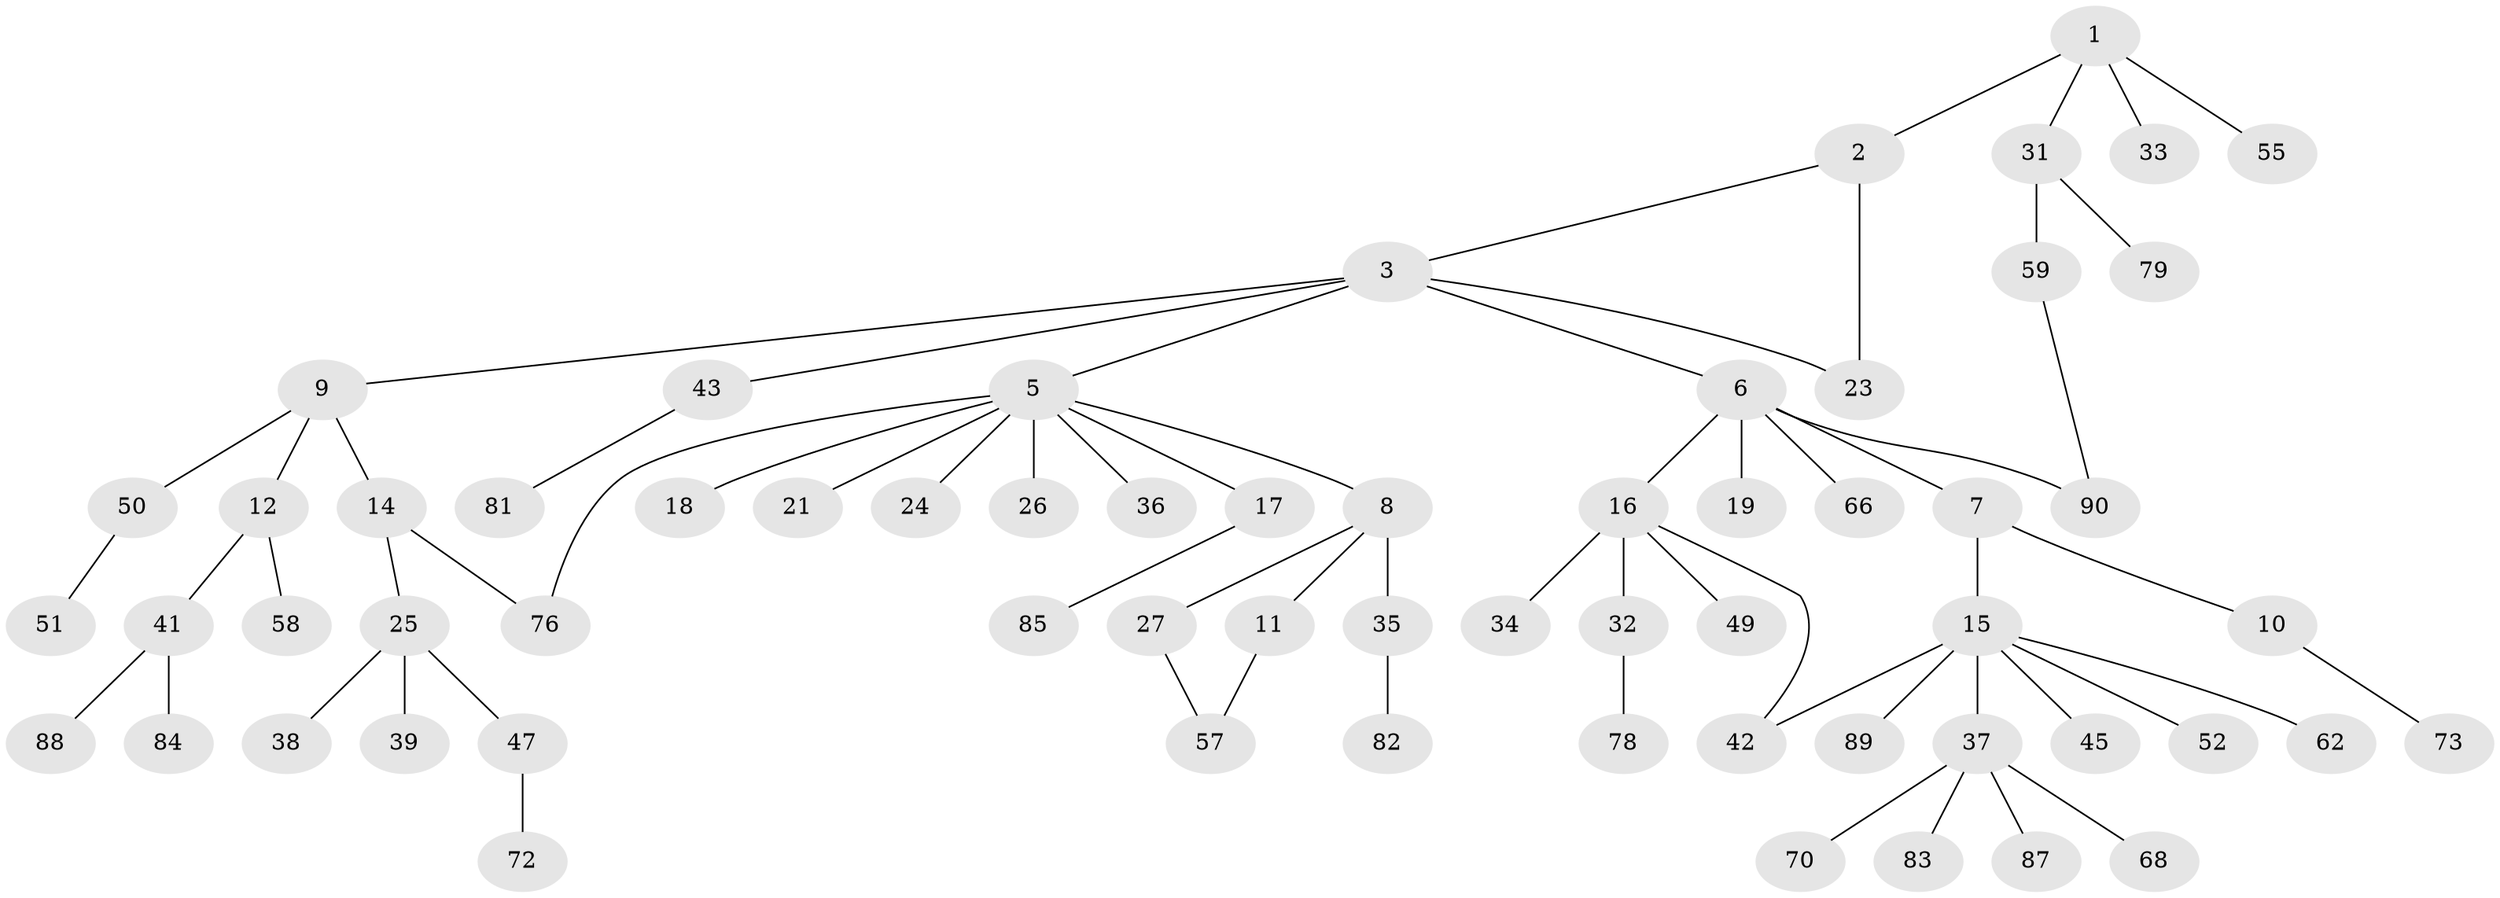 // Generated by graph-tools (version 1.1) at 2025/51/02/27/25 19:51:41]
// undirected, 63 vertices, 67 edges
graph export_dot {
graph [start="1"]
  node [color=gray90,style=filled];
  1 [super="+61"];
  2 [super="+60"];
  3 [super="+4"];
  5 [super="+13"];
  6 [super="+44"];
  7;
  8 [super="+77"];
  9 [super="+20"];
  10 [super="+56"];
  11;
  12 [super="+29"];
  14 [super="+22"];
  15 [super="+40"];
  16 [super="+64"];
  17;
  18 [super="+28"];
  19;
  21 [super="+86"];
  23 [super="+53"];
  24;
  25 [super="+30"];
  26 [super="+48"];
  27;
  31;
  32;
  33;
  34;
  35;
  36 [super="+65"];
  37 [super="+46"];
  38;
  39;
  41 [super="+69"];
  42 [super="+71"];
  43 [super="+63"];
  45;
  47 [super="+67"];
  49;
  50;
  51 [super="+54"];
  52 [super="+74"];
  55;
  57;
  58 [super="+75"];
  59 [super="+80"];
  62;
  66;
  68;
  70;
  72;
  73;
  76;
  78;
  79;
  81;
  82;
  83;
  84;
  85;
  87;
  88;
  89;
  90;
  1 -- 2;
  1 -- 31;
  1 -- 33;
  1 -- 55;
  2 -- 3;
  2 -- 23;
  3 -- 5;
  3 -- 9;
  3 -- 43;
  3 -- 6;
  3 -- 23;
  5 -- 8;
  5 -- 18;
  5 -- 36;
  5 -- 76;
  5 -- 17;
  5 -- 21;
  5 -- 24;
  5 -- 26;
  6 -- 7;
  6 -- 16;
  6 -- 19;
  6 -- 66;
  6 -- 90;
  7 -- 10;
  7 -- 15;
  8 -- 11;
  8 -- 27;
  8 -- 35;
  9 -- 12;
  9 -- 14;
  9 -- 50;
  10 -- 73;
  11 -- 57;
  12 -- 41;
  12 -- 58;
  14 -- 25;
  14 -- 76;
  15 -- 37;
  15 -- 52;
  15 -- 62;
  15 -- 89;
  15 -- 42;
  15 -- 45;
  16 -- 32;
  16 -- 34;
  16 -- 49;
  16 -- 42;
  17 -- 85;
  25 -- 38;
  25 -- 39;
  25 -- 47;
  27 -- 57;
  31 -- 59;
  31 -- 79;
  32 -- 78;
  35 -- 82;
  37 -- 83;
  37 -- 87;
  37 -- 68;
  37 -- 70;
  41 -- 84;
  41 -- 88;
  43 -- 81;
  47 -- 72;
  50 -- 51;
  59 -- 90;
}
